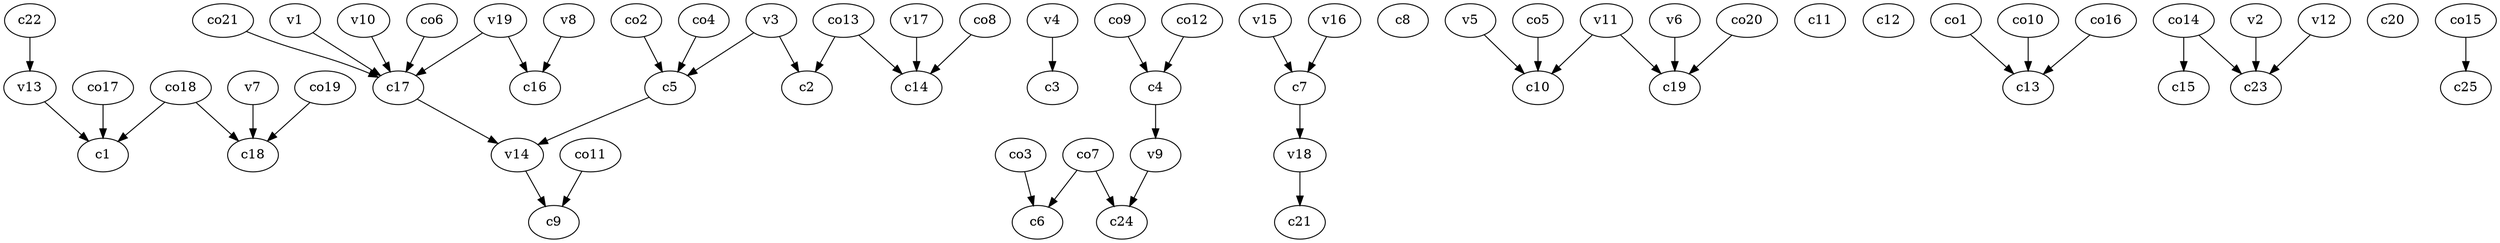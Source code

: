 strict digraph  {
c1;
c2;
c3;
c4;
c5;
c6;
c7;
c8;
c9;
c10;
c11;
c12;
c13;
c14;
c15;
c16;
c17;
c18;
c19;
c20;
c21;
c22;
c23;
c24;
c25;
v1;
v2;
v3;
v4;
v5;
v6;
v7;
v8;
v9;
v10;
v11;
v12;
v13;
v14;
v15;
v16;
v17;
v18;
v19;
co1;
co2;
co3;
co4;
co5;
co6;
co7;
co8;
co9;
co10;
co11;
co12;
co13;
co14;
co15;
co16;
co17;
co18;
co19;
co20;
co21;
c4 -> v9  [weight=1];
c5 -> v14  [weight=1];
c7 -> v18  [weight=1];
c17 -> v14  [weight=1];
c22 -> v13  [weight=1];
v1 -> c17  [weight=1];
v2 -> c23  [weight=1];
v3 -> c2  [weight=1];
v3 -> c5  [weight=1];
v4 -> c3  [weight=1];
v5 -> c10  [weight=1];
v6 -> c19  [weight=1];
v7 -> c18  [weight=1];
v8 -> c16  [weight=1];
v9 -> c24  [weight=1];
v10 -> c17  [weight=1];
v11 -> c19  [weight=1];
v11 -> c10  [weight=1];
v12 -> c23  [weight=1];
v13 -> c1  [weight=1];
v14 -> c9  [weight=1];
v15 -> c7  [weight=1];
v16 -> c7  [weight=1];
v17 -> c14  [weight=1];
v18 -> c21  [weight=1];
v19 -> c16  [weight=1];
v19 -> c17  [weight=1];
co1 -> c13  [weight=1];
co2 -> c5  [weight=1];
co3 -> c6  [weight=1];
co4 -> c5  [weight=1];
co5 -> c10  [weight=1];
co6 -> c17  [weight=1];
co7 -> c24  [weight=1];
co7 -> c6  [weight=1];
co8 -> c14  [weight=1];
co9 -> c4  [weight=1];
co10 -> c13  [weight=1];
co11 -> c9  [weight=1];
co12 -> c4  [weight=1];
co13 -> c2  [weight=1];
co13 -> c14  [weight=1];
co14 -> c23  [weight=1];
co14 -> c15  [weight=1];
co15 -> c25  [weight=1];
co16 -> c13  [weight=1];
co17 -> c1  [weight=1];
co18 -> c18  [weight=1];
co18 -> c1  [weight=1];
co19 -> c18  [weight=1];
co20 -> c19  [weight=1];
co21 -> c17  [weight=1];
}
